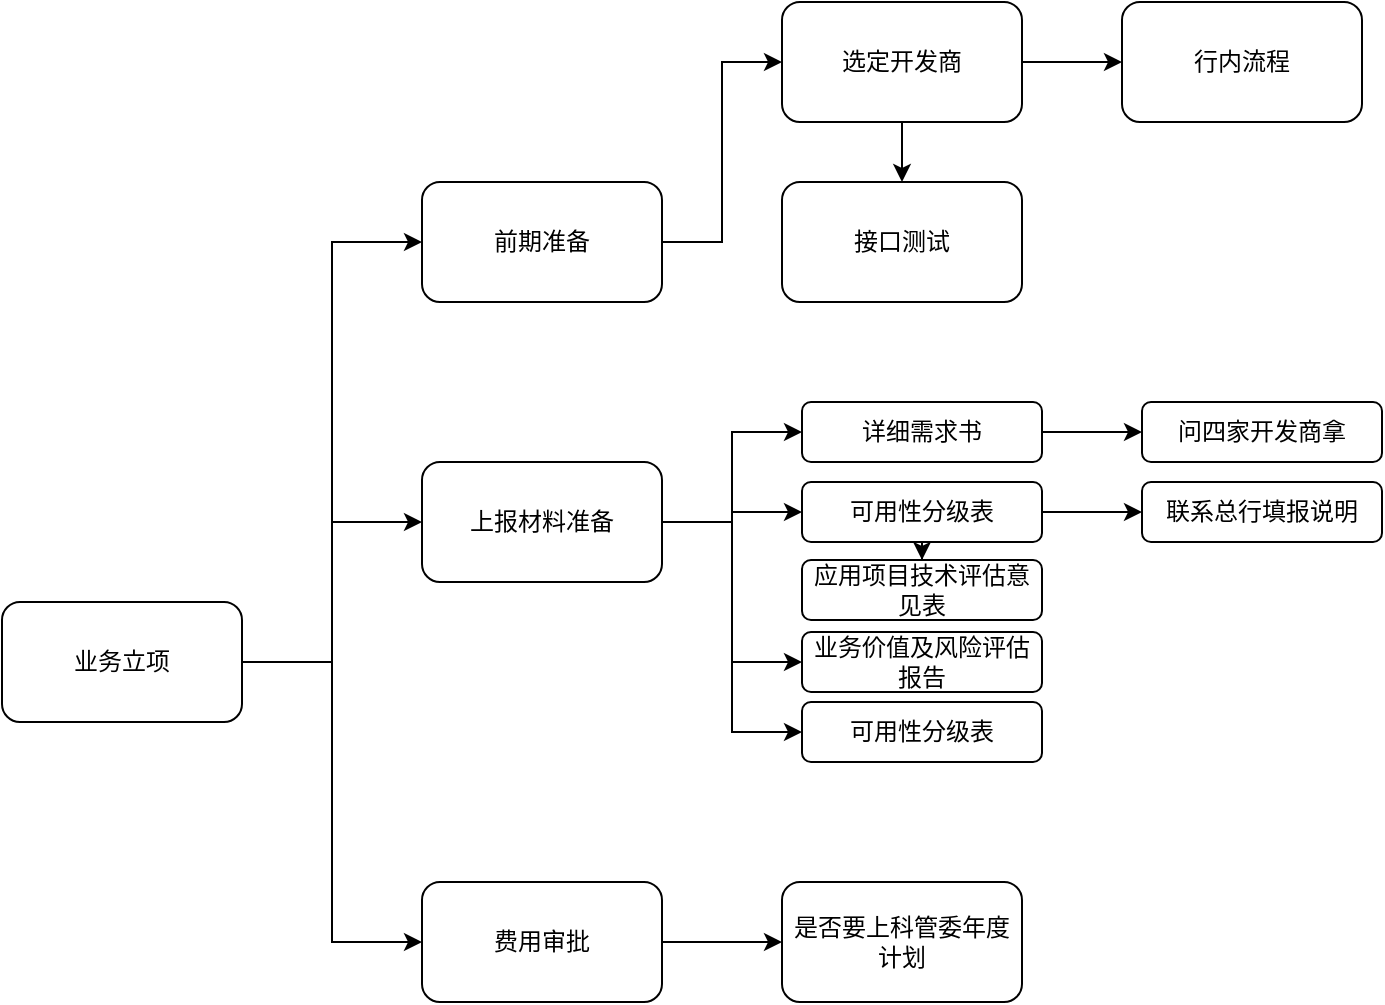 <mxfile version="21.6.6" type="github">
  <diagram name="第 1 页" id="q7effPH_QWUKM_mtU7GO">
    <mxGraphModel dx="1379" dy="795" grid="1" gridSize="10" guides="1" tooltips="1" connect="1" arrows="1" fold="1" page="1" pageScale="1" pageWidth="1169" pageHeight="827" math="0" shadow="0">
      <root>
        <mxCell id="0" />
        <mxCell id="1" parent="0" />
        <mxCell id="NU1m2qABTXjjKqdSXtPb-7" style="edgeStyle=orthogonalEdgeStyle;rounded=0;orthogonalLoop=1;jettySize=auto;html=1;exitX=1;exitY=0.5;exitDx=0;exitDy=0;entryX=0;entryY=0.5;entryDx=0;entryDy=0;" edge="1" parent="1" source="NU1m2qABTXjjKqdSXtPb-1" target="NU1m2qABTXjjKqdSXtPb-2">
          <mxGeometry relative="1" as="geometry" />
        </mxCell>
        <mxCell id="NU1m2qABTXjjKqdSXtPb-32" style="edgeStyle=orthogonalEdgeStyle;rounded=0;orthogonalLoop=1;jettySize=auto;html=1;exitX=1;exitY=0.5;exitDx=0;exitDy=0;entryX=0;entryY=0.5;entryDx=0;entryDy=0;" edge="1" parent="1" source="NU1m2qABTXjjKqdSXtPb-1" target="NU1m2qABTXjjKqdSXtPb-14">
          <mxGeometry relative="1" as="geometry" />
        </mxCell>
        <mxCell id="NU1m2qABTXjjKqdSXtPb-33" style="edgeStyle=orthogonalEdgeStyle;rounded=0;orthogonalLoop=1;jettySize=auto;html=1;exitX=1;exitY=0.5;exitDx=0;exitDy=0;entryX=0;entryY=0.5;entryDx=0;entryDy=0;" edge="1" parent="1" source="NU1m2qABTXjjKqdSXtPb-1" target="NU1m2qABTXjjKqdSXtPb-3">
          <mxGeometry relative="1" as="geometry" />
        </mxCell>
        <mxCell id="NU1m2qABTXjjKqdSXtPb-1" value="业务立项" style="rounded=1;whiteSpace=wrap;html=1;" vertex="1" parent="1">
          <mxGeometry x="40" y="420" width="120" height="60" as="geometry" />
        </mxCell>
        <mxCell id="NU1m2qABTXjjKqdSXtPb-25" style="edgeStyle=orthogonalEdgeStyle;rounded=0;orthogonalLoop=1;jettySize=auto;html=1;exitX=1;exitY=0.5;exitDx=0;exitDy=0;entryX=0;entryY=0.5;entryDx=0;entryDy=0;" edge="1" parent="1" source="NU1m2qABTXjjKqdSXtPb-2" target="NU1m2qABTXjjKqdSXtPb-10">
          <mxGeometry relative="1" as="geometry" />
        </mxCell>
        <mxCell id="NU1m2qABTXjjKqdSXtPb-26" style="edgeStyle=orthogonalEdgeStyle;rounded=0;orthogonalLoop=1;jettySize=auto;html=1;exitX=1;exitY=0.5;exitDx=0;exitDy=0;entryX=0;entryY=0.5;entryDx=0;entryDy=0;" edge="1" parent="1" source="NU1m2qABTXjjKqdSXtPb-2" target="NU1m2qABTXjjKqdSXtPb-11">
          <mxGeometry relative="1" as="geometry" />
        </mxCell>
        <mxCell id="NU1m2qABTXjjKqdSXtPb-28" style="edgeStyle=orthogonalEdgeStyle;rounded=0;orthogonalLoop=1;jettySize=auto;html=1;exitX=1;exitY=0.5;exitDx=0;exitDy=0;entryX=0;entryY=0.5;entryDx=0;entryDy=0;" edge="1" parent="1" source="NU1m2qABTXjjKqdSXtPb-2" target="NU1m2qABTXjjKqdSXtPb-16">
          <mxGeometry relative="1" as="geometry" />
        </mxCell>
        <mxCell id="NU1m2qABTXjjKqdSXtPb-29" style="edgeStyle=orthogonalEdgeStyle;rounded=0;orthogonalLoop=1;jettySize=auto;html=1;exitX=1;exitY=0.5;exitDx=0;exitDy=0;entryX=0;entryY=0.5;entryDx=0;entryDy=0;" edge="1" parent="1" source="NU1m2qABTXjjKqdSXtPb-2" target="NU1m2qABTXjjKqdSXtPb-17">
          <mxGeometry relative="1" as="geometry" />
        </mxCell>
        <mxCell id="NU1m2qABTXjjKqdSXtPb-2" value="上报材料准备" style="rounded=1;whiteSpace=wrap;html=1;" vertex="1" parent="1">
          <mxGeometry x="250" y="350" width="120" height="60" as="geometry" />
        </mxCell>
        <mxCell id="NU1m2qABTXjjKqdSXtPb-9" style="edgeStyle=orthogonalEdgeStyle;rounded=0;orthogonalLoop=1;jettySize=auto;html=1;exitX=1;exitY=0.5;exitDx=0;exitDy=0;entryX=0;entryY=0.5;entryDx=0;entryDy=0;" edge="1" parent="1" source="NU1m2qABTXjjKqdSXtPb-3" target="NU1m2qABTXjjKqdSXtPb-4">
          <mxGeometry relative="1" as="geometry" />
        </mxCell>
        <mxCell id="NU1m2qABTXjjKqdSXtPb-3" value="前期准备" style="rounded=1;whiteSpace=wrap;html=1;" vertex="1" parent="1">
          <mxGeometry x="250" y="210" width="120" height="60" as="geometry" />
        </mxCell>
        <mxCell id="NU1m2qABTXjjKqdSXtPb-8" style="edgeStyle=orthogonalEdgeStyle;rounded=0;orthogonalLoop=1;jettySize=auto;html=1;exitX=0.5;exitY=1;exitDx=0;exitDy=0;entryX=0.5;entryY=0;entryDx=0;entryDy=0;" edge="1" parent="1" source="NU1m2qABTXjjKqdSXtPb-4" target="NU1m2qABTXjjKqdSXtPb-5">
          <mxGeometry relative="1" as="geometry" />
        </mxCell>
        <mxCell id="NU1m2qABTXjjKqdSXtPb-13" style="edgeStyle=orthogonalEdgeStyle;rounded=0;orthogonalLoop=1;jettySize=auto;html=1;exitX=1;exitY=0.5;exitDx=0;exitDy=0;entryX=0;entryY=0.5;entryDx=0;entryDy=0;" edge="1" parent="1" source="NU1m2qABTXjjKqdSXtPb-4" target="NU1m2qABTXjjKqdSXtPb-12">
          <mxGeometry relative="1" as="geometry" />
        </mxCell>
        <mxCell id="NU1m2qABTXjjKqdSXtPb-4" value="选定开发商" style="rounded=1;whiteSpace=wrap;html=1;" vertex="1" parent="1">
          <mxGeometry x="430" y="120" width="120" height="60" as="geometry" />
        </mxCell>
        <mxCell id="NU1m2qABTXjjKqdSXtPb-5" value="接口测试" style="rounded=1;whiteSpace=wrap;html=1;" vertex="1" parent="1">
          <mxGeometry x="430" y="210" width="120" height="60" as="geometry" />
        </mxCell>
        <mxCell id="NU1m2qABTXjjKqdSXtPb-24" style="edgeStyle=orthogonalEdgeStyle;rounded=0;orthogonalLoop=1;jettySize=auto;html=1;exitX=1;exitY=0.5;exitDx=0;exitDy=0;entryX=0;entryY=0.5;entryDx=0;entryDy=0;" edge="1" parent="1" source="NU1m2qABTXjjKqdSXtPb-10" target="NU1m2qABTXjjKqdSXtPb-23">
          <mxGeometry relative="1" as="geometry" />
        </mxCell>
        <mxCell id="NU1m2qABTXjjKqdSXtPb-10" value="详细需求书" style="rounded=1;whiteSpace=wrap;html=1;" vertex="1" parent="1">
          <mxGeometry x="440" y="320" width="120" height="30" as="geometry" />
        </mxCell>
        <mxCell id="NU1m2qABTXjjKqdSXtPb-19" style="edgeStyle=orthogonalEdgeStyle;rounded=0;orthogonalLoop=1;jettySize=auto;html=1;exitX=0.5;exitY=1;exitDx=0;exitDy=0;" edge="1" parent="1" source="NU1m2qABTXjjKqdSXtPb-11" target="NU1m2qABTXjjKqdSXtPb-15">
          <mxGeometry relative="1" as="geometry" />
        </mxCell>
        <mxCell id="NU1m2qABTXjjKqdSXtPb-31" style="edgeStyle=orthogonalEdgeStyle;rounded=0;orthogonalLoop=1;jettySize=auto;html=1;exitX=1;exitY=0.5;exitDx=0;exitDy=0;entryX=0;entryY=0.5;entryDx=0;entryDy=0;" edge="1" parent="1" source="NU1m2qABTXjjKqdSXtPb-11" target="NU1m2qABTXjjKqdSXtPb-21">
          <mxGeometry relative="1" as="geometry" />
        </mxCell>
        <mxCell id="NU1m2qABTXjjKqdSXtPb-11" value="可用性分级表" style="rounded=1;whiteSpace=wrap;html=1;" vertex="1" parent="1">
          <mxGeometry x="440" y="360" width="120" height="30" as="geometry" />
        </mxCell>
        <mxCell id="NU1m2qABTXjjKqdSXtPb-12" value="行内流程" style="rounded=1;whiteSpace=wrap;html=1;" vertex="1" parent="1">
          <mxGeometry x="600" y="120" width="120" height="60" as="geometry" />
        </mxCell>
        <mxCell id="NU1m2qABTXjjKqdSXtPb-35" style="edgeStyle=orthogonalEdgeStyle;rounded=0;orthogonalLoop=1;jettySize=auto;html=1;exitX=1;exitY=0.5;exitDx=0;exitDy=0;entryX=0;entryY=0.5;entryDx=0;entryDy=0;" edge="1" parent="1" source="NU1m2qABTXjjKqdSXtPb-14" target="NU1m2qABTXjjKqdSXtPb-34">
          <mxGeometry relative="1" as="geometry" />
        </mxCell>
        <mxCell id="NU1m2qABTXjjKqdSXtPb-14" value="费用审批" style="rounded=1;whiteSpace=wrap;html=1;" vertex="1" parent="1">
          <mxGeometry x="250" y="560" width="120" height="60" as="geometry" />
        </mxCell>
        <mxCell id="NU1m2qABTXjjKqdSXtPb-15" value="应用项目技术评估意见表" style="rounded=1;whiteSpace=wrap;html=1;" vertex="1" parent="1">
          <mxGeometry x="440" y="399" width="120" height="30" as="geometry" />
        </mxCell>
        <mxCell id="NU1m2qABTXjjKqdSXtPb-16" value="业务价值及风险评估报告" style="rounded=1;whiteSpace=wrap;html=1;" vertex="1" parent="1">
          <mxGeometry x="440" y="435" width="120" height="30" as="geometry" />
        </mxCell>
        <mxCell id="NU1m2qABTXjjKqdSXtPb-17" value="可用性分级表" style="rounded=1;whiteSpace=wrap;html=1;" vertex="1" parent="1">
          <mxGeometry x="440" y="470" width="120" height="30" as="geometry" />
        </mxCell>
        <mxCell id="NU1m2qABTXjjKqdSXtPb-21" value="联系总行填报说明" style="rounded=1;whiteSpace=wrap;html=1;" vertex="1" parent="1">
          <mxGeometry x="610" y="360" width="120" height="30" as="geometry" />
        </mxCell>
        <mxCell id="NU1m2qABTXjjKqdSXtPb-23" value="问四家开发商拿" style="rounded=1;whiteSpace=wrap;html=1;" vertex="1" parent="1">
          <mxGeometry x="610" y="320" width="120" height="30" as="geometry" />
        </mxCell>
        <mxCell id="NU1m2qABTXjjKqdSXtPb-34" value="是否要上科管委年度计划" style="rounded=1;whiteSpace=wrap;html=1;" vertex="1" parent="1">
          <mxGeometry x="430" y="560" width="120" height="60" as="geometry" />
        </mxCell>
      </root>
    </mxGraphModel>
  </diagram>
</mxfile>
